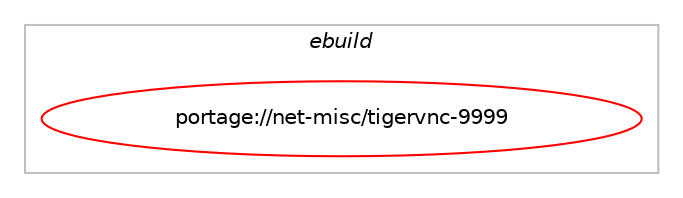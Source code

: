 digraph prolog {

# *************
# Graph options
# *************

newrank=true;
concentrate=true;
compound=true;
graph [rankdir=LR,fontname=Helvetica,fontsize=10,ranksep=1.5];#, ranksep=2.5, nodesep=0.2];
edge  [arrowhead=vee];
node  [fontname=Helvetica,fontsize=10];

# **********
# The ebuild
# **********

subgraph cluster_leftcol {
color=gray;
label=<<i>ebuild</i>>;
id [label="portage://net-misc/tigervnc-9999", color=red, width=4, href="../net-misc/tigervnc-9999.svg"];
}

# ****************
# The dependencies
# ****************

subgraph cluster_midcol {
color=gray;
label=<<i>dependencies</i>>;
subgraph cluster_compile {
fillcolor="#eeeeee";
style=filled;
label=<<i>compile</i>>;
# *** BEGIN UNKNOWN DEPENDENCY TYPE (TODO) ***
# id -> equal(use_conditional_group(positive,drm,portage://net-misc/tigervnc-9999,[package_dependency(portage://net-misc/tigervnc-9999,install,no,x11-libs,libdrm,none,[,,],[],[])]))
# *** END UNKNOWN DEPENDENCY TYPE (TODO) ***

# *** BEGIN UNKNOWN DEPENDENCY TYPE (TODO) ***
# id -> equal(use_conditional_group(positive,gnutls,portage://net-misc/tigervnc-9999,[package_dependency(portage://net-misc/tigervnc-9999,install,no,net-libs,gnutls,none,[,,],any_same_slot,[])]))
# *** END UNKNOWN DEPENDENCY TYPE (TODO) ***

# *** BEGIN UNKNOWN DEPENDENCY TYPE (TODO) ***
# id -> equal(use_conditional_group(positive,java,portage://net-misc/tigervnc-9999,[package_dependency(portage://net-misc/tigervnc-9999,install,no,dev-java,java-config,greaterequal,[2.2.0,,-r3,2.2.0-r3],[],[])]))
# *** END UNKNOWN DEPENDENCY TYPE (TODO) ***

# *** BEGIN UNKNOWN DEPENDENCY TYPE (TODO) ***
# id -> equal(use_conditional_group(positive,java,portage://net-misc/tigervnc-9999,[package_dependency(portage://net-misc/tigervnc-9999,install,no,virtual,jdk,greaterequal,[1.8,,,1.8],any_different_slot,[])]))
# *** END UNKNOWN DEPENDENCY TYPE (TODO) ***

# *** BEGIN UNKNOWN DEPENDENCY TYPE (TODO) ***
# id -> equal(use_conditional_group(positive,nls,portage://net-misc/tigervnc-9999,[package_dependency(portage://net-misc/tigervnc-9999,install,no,virtual,libiconv,none,[,,],[],[])]))
# *** END UNKNOWN DEPENDENCY TYPE (TODO) ***

# *** BEGIN UNKNOWN DEPENDENCY TYPE (TODO) ***
# id -> equal(use_conditional_group(positive,server,portage://net-misc/tigervnc-9999,[package_dependency(portage://net-misc/tigervnc-9999,install,no,dev-libs,openssl,none,[,,],[slot(0),equal],[]),package_dependency(portage://net-misc/tigervnc-9999,install,no,sys-libs,pam,none,[,,],[],[]),package_dependency(portage://net-misc/tigervnc-9999,install,no,x11-libs,libXau,none,[,,],[],[]),package_dependency(portage://net-misc/tigervnc-9999,install,no,x11-libs,libXdamage,none,[,,],[],[]),package_dependency(portage://net-misc/tigervnc-9999,install,no,x11-libs,libXdmcp,none,[,,],[],[]),package_dependency(portage://net-misc/tigervnc-9999,install,no,x11-libs,libXfixes,none,[,,],[],[]),package_dependency(portage://net-misc/tigervnc-9999,install,no,x11-libs,libXfont2,none,[,,],[],[]),package_dependency(portage://net-misc/tigervnc-9999,install,no,x11-libs,libXtst,none,[,,],[],[]),package_dependency(portage://net-misc/tigervnc-9999,install,no,x11-libs,pixman,none,[,,],[],[]),package_dependency(portage://net-misc/tigervnc-9999,install,no,x11-apps,xauth,none,[,,],[],[]),package_dependency(portage://net-misc/tigervnc-9999,install,no,x11-apps,xinit,none,[,,],[],[]),package_dependency(portage://net-misc/tigervnc-9999,install,no,x11-apps,xkbcomp,none,[,,],[],[]),package_dependency(portage://net-misc/tigervnc-9999,install,no,x11-apps,xsetroot,none,[,,],[],[]),package_dependency(portage://net-misc/tigervnc-9999,install,no,x11-misc,xkeyboard-config,none,[,,],[],[]),use_conditional_group(positive,opengl,portage://net-misc/tigervnc-9999,[package_dependency(portage://net-misc/tigervnc-9999,install,no,media-libs,libglvnd,none,[,,],[],[use(enable(X),none)])]),package_dependency(portage://net-misc/tigervnc-9999,install,weak,net-misc,turbovnc,none,[,,],[],[use(enable(server),none)])]))
# *** END UNKNOWN DEPENDENCY TYPE (TODO) ***

# *** BEGIN UNKNOWN DEPENDENCY TYPE (TODO) ***
# id -> equal(use_conditional_group(positive,server,portage://net-misc/tigervnc-9999,[package_dependency(portage://net-misc/tigervnc-9999,install,no,media-fonts,font-util,none,[,,],[],[]),package_dependency(portage://net-misc/tigervnc-9999,install,no,x11-base,xorg-proto,none,[,,],[],[]),package_dependency(portage://net-misc/tigervnc-9999,install,no,x11-libs,libxcvt,none,[,,],[],[]),package_dependency(portage://net-misc/tigervnc-9999,install,no,x11-libs,libXi,none,[,,],[],[]),package_dependency(portage://net-misc/tigervnc-9999,install,no,x11-libs,libxkbfile,none,[,,],[],[]),package_dependency(portage://net-misc/tigervnc-9999,install,no,x11-libs,libXrender,none,[,,],[],[]),package_dependency(portage://net-misc/tigervnc-9999,install,no,x11-libs,xtrans,none,[,,],[],[]),package_dependency(portage://net-misc/tigervnc-9999,install,no,x11-misc,util-macros,none,[,,],[],[]),use_conditional_group(positive,opengl,portage://net-misc/tigervnc-9999,[package_dependency(portage://net-misc/tigervnc-9999,install,no,media-libs,mesa,none,[,,],[],[])])]))
# *** END UNKNOWN DEPENDENCY TYPE (TODO) ***

# *** BEGIN UNKNOWN DEPENDENCY TYPE (TODO) ***
# id -> equal(use_conditional_group(positive,viewer,portage://net-misc/tigervnc-9999,[package_dependency(portage://net-misc/tigervnc-9999,install,no,media-video,ffmpeg,none,[,,],any_same_slot,[]),package_dependency(portage://net-misc/tigervnc-9999,install,no,x11-libs,fltk,none,[,,],[slot(1)],[]),package_dependency(portage://net-misc/tigervnc-9999,install,no,x11-libs,libXi,none,[,,],[],[]),package_dependency(portage://net-misc/tigervnc-9999,install,no,x11-libs,libXrender,none,[,,],[],[]),package_dependency(portage://net-misc/tigervnc-9999,install,weak,net-misc,turbovnc,none,[,,],[],[use(enable(viewer),none)])]))
# *** END UNKNOWN DEPENDENCY TYPE (TODO) ***

# *** BEGIN UNKNOWN DEPENDENCY TYPE (TODO) ***
# id -> equal(package_dependency(portage://net-misc/tigervnc-9999,install,no,dev-libs,gmp,none,[,,],any_same_slot,[]))
# *** END UNKNOWN DEPENDENCY TYPE (TODO) ***

# *** BEGIN UNKNOWN DEPENDENCY TYPE (TODO) ***
# id -> equal(package_dependency(portage://net-misc/tigervnc-9999,install,no,dev-libs,nettle,none,[,,],any_same_slot,[]))
# *** END UNKNOWN DEPENDENCY TYPE (TODO) ***

# *** BEGIN UNKNOWN DEPENDENCY TYPE (TODO) ***
# id -> equal(package_dependency(portage://net-misc/tigervnc-9999,install,no,media-libs,libjpeg-turbo,none,[,,],any_same_slot,[]))
# *** END UNKNOWN DEPENDENCY TYPE (TODO) ***

# *** BEGIN UNKNOWN DEPENDENCY TYPE (TODO) ***
# id -> equal(package_dependency(portage://net-misc/tigervnc-9999,install,no,sys-libs,zlib,none,[,,],any_same_slot,[]))
# *** END UNKNOWN DEPENDENCY TYPE (TODO) ***

# *** BEGIN UNKNOWN DEPENDENCY TYPE (TODO) ***
# id -> equal(package_dependency(portage://net-misc/tigervnc-9999,install,no,x11-libs,libX11,none,[,,],[],[]))
# *** END UNKNOWN DEPENDENCY TYPE (TODO) ***

# *** BEGIN UNKNOWN DEPENDENCY TYPE (TODO) ***
# id -> equal(package_dependency(portage://net-misc/tigervnc-9999,install,no,x11-libs,libXext,none,[,,],[],[]))
# *** END UNKNOWN DEPENDENCY TYPE (TODO) ***

# *** BEGIN UNKNOWN DEPENDENCY TYPE (TODO) ***
# id -> equal(package_dependency(portage://net-misc/tigervnc-9999,install,no,x11-libs,libXrandr,none,[,,],[],[]))
# *** END UNKNOWN DEPENDENCY TYPE (TODO) ***

# *** BEGIN UNKNOWN DEPENDENCY TYPE (TODO) ***
# id -> equal(package_dependency(portage://net-misc/tigervnc-9999,install,no,x11-libs,pixman,none,[,,],[],[]))
# *** END UNKNOWN DEPENDENCY TYPE (TODO) ***

}
subgraph cluster_compileandrun {
fillcolor="#eeeeee";
style=filled;
label=<<i>compile and run</i>>;
}
subgraph cluster_run {
fillcolor="#eeeeee";
style=filled;
label=<<i>run</i>>;
# *** BEGIN UNKNOWN DEPENDENCY TYPE (TODO) ***
# id -> equal(use_conditional_group(positive,gnutls,portage://net-misc/tigervnc-9999,[package_dependency(portage://net-misc/tigervnc-9999,run,no,net-libs,gnutls,none,[,,],any_same_slot,[])]))
# *** END UNKNOWN DEPENDENCY TYPE (TODO) ***

# *** BEGIN UNKNOWN DEPENDENCY TYPE (TODO) ***
# id -> equal(use_conditional_group(positive,java,portage://net-misc/tigervnc-9999,[package_dependency(portage://net-misc/tigervnc-9999,run,no,dev-java,java-config,greaterequal,[2.2.0,,-r3,2.2.0-r3],[],[])]))
# *** END UNKNOWN DEPENDENCY TYPE (TODO) ***

# *** BEGIN UNKNOWN DEPENDENCY TYPE (TODO) ***
# id -> equal(use_conditional_group(positive,java,portage://net-misc/tigervnc-9999,[package_dependency(portage://net-misc/tigervnc-9999,run,no,virtual,jre,greaterequal,[1.8,,,1.8],any_different_slot,[])]))
# *** END UNKNOWN DEPENDENCY TYPE (TODO) ***

# *** BEGIN UNKNOWN DEPENDENCY TYPE (TODO) ***
# id -> equal(use_conditional_group(positive,nls,portage://net-misc/tigervnc-9999,[package_dependency(portage://net-misc/tigervnc-9999,run,no,virtual,libiconv,none,[,,],[],[])]))
# *** END UNKNOWN DEPENDENCY TYPE (TODO) ***

# *** BEGIN UNKNOWN DEPENDENCY TYPE (TODO) ***
# id -> equal(use_conditional_group(positive,server,portage://net-misc/tigervnc-9999,[package_dependency(portage://net-misc/tigervnc-9999,run,no,dev-lang,perl,none,[,,],[],[])]))
# *** END UNKNOWN DEPENDENCY TYPE (TODO) ***

# *** BEGIN UNKNOWN DEPENDENCY TYPE (TODO) ***
# id -> equal(use_conditional_group(positive,server,portage://net-misc/tigervnc-9999,[package_dependency(portage://net-misc/tigervnc-9999,run,no,dev-libs,openssl,none,[,,],[slot(0),equal],[]),package_dependency(portage://net-misc/tigervnc-9999,run,no,sys-libs,pam,none,[,,],[],[]),package_dependency(portage://net-misc/tigervnc-9999,run,no,x11-libs,libXau,none,[,,],[],[]),package_dependency(portage://net-misc/tigervnc-9999,run,no,x11-libs,libXdamage,none,[,,],[],[]),package_dependency(portage://net-misc/tigervnc-9999,run,no,x11-libs,libXdmcp,none,[,,],[],[]),package_dependency(portage://net-misc/tigervnc-9999,run,no,x11-libs,libXfixes,none,[,,],[],[]),package_dependency(portage://net-misc/tigervnc-9999,run,no,x11-libs,libXfont2,none,[,,],[],[]),package_dependency(portage://net-misc/tigervnc-9999,run,no,x11-libs,libXtst,none,[,,],[],[]),package_dependency(portage://net-misc/tigervnc-9999,run,no,x11-libs,pixman,none,[,,],[],[]),package_dependency(portage://net-misc/tigervnc-9999,run,no,x11-apps,xauth,none,[,,],[],[]),package_dependency(portage://net-misc/tigervnc-9999,run,no,x11-apps,xinit,none,[,,],[],[]),package_dependency(portage://net-misc/tigervnc-9999,run,no,x11-apps,xkbcomp,none,[,,],[],[]),package_dependency(portage://net-misc/tigervnc-9999,run,no,x11-apps,xsetroot,none,[,,],[],[]),package_dependency(portage://net-misc/tigervnc-9999,run,no,x11-misc,xkeyboard-config,none,[,,],[],[]),use_conditional_group(positive,opengl,portage://net-misc/tigervnc-9999,[package_dependency(portage://net-misc/tigervnc-9999,run,no,media-libs,libglvnd,none,[,,],[],[use(enable(X),none)])]),package_dependency(portage://net-misc/tigervnc-9999,run,weak,net-misc,turbovnc,none,[,,],[],[use(enable(server),none)])]))
# *** END UNKNOWN DEPENDENCY TYPE (TODO) ***

# *** BEGIN UNKNOWN DEPENDENCY TYPE (TODO) ***
# id -> equal(use_conditional_group(positive,viewer,portage://net-misc/tigervnc-9999,[package_dependency(portage://net-misc/tigervnc-9999,run,no,media-video,ffmpeg,none,[,,],any_same_slot,[]),package_dependency(portage://net-misc/tigervnc-9999,run,no,x11-libs,fltk,none,[,,],[slot(1)],[]),package_dependency(portage://net-misc/tigervnc-9999,run,no,x11-libs,libXi,none,[,,],[],[]),package_dependency(portage://net-misc/tigervnc-9999,run,no,x11-libs,libXrender,none,[,,],[],[]),package_dependency(portage://net-misc/tigervnc-9999,run,weak,net-misc,turbovnc,none,[,,],[],[use(enable(viewer),none)])]))
# *** END UNKNOWN DEPENDENCY TYPE (TODO) ***

# *** BEGIN UNKNOWN DEPENDENCY TYPE (TODO) ***
# id -> equal(package_dependency(portage://net-misc/tigervnc-9999,run,no,dev-libs,gmp,none,[,,],any_same_slot,[]))
# *** END UNKNOWN DEPENDENCY TYPE (TODO) ***

# *** BEGIN UNKNOWN DEPENDENCY TYPE (TODO) ***
# id -> equal(package_dependency(portage://net-misc/tigervnc-9999,run,no,dev-libs,nettle,none,[,,],any_same_slot,[]))
# *** END UNKNOWN DEPENDENCY TYPE (TODO) ***

# *** BEGIN UNKNOWN DEPENDENCY TYPE (TODO) ***
# id -> equal(package_dependency(portage://net-misc/tigervnc-9999,run,no,media-libs,libjpeg-turbo,none,[,,],any_same_slot,[]))
# *** END UNKNOWN DEPENDENCY TYPE (TODO) ***

# *** BEGIN UNKNOWN DEPENDENCY TYPE (TODO) ***
# id -> equal(package_dependency(portage://net-misc/tigervnc-9999,run,no,sys-libs,zlib,none,[,,],any_same_slot,[]))
# *** END UNKNOWN DEPENDENCY TYPE (TODO) ***

# *** BEGIN UNKNOWN DEPENDENCY TYPE (TODO) ***
# id -> equal(package_dependency(portage://net-misc/tigervnc-9999,run,no,x11-libs,libX11,none,[,,],[],[]))
# *** END UNKNOWN DEPENDENCY TYPE (TODO) ***

# *** BEGIN UNKNOWN DEPENDENCY TYPE (TODO) ***
# id -> equal(package_dependency(portage://net-misc/tigervnc-9999,run,no,x11-libs,libXext,none,[,,],[],[]))
# *** END UNKNOWN DEPENDENCY TYPE (TODO) ***

# *** BEGIN UNKNOWN DEPENDENCY TYPE (TODO) ***
# id -> equal(package_dependency(portage://net-misc/tigervnc-9999,run,no,x11-libs,libXrandr,none,[,,],[],[]))
# *** END UNKNOWN DEPENDENCY TYPE (TODO) ***

# *** BEGIN UNKNOWN DEPENDENCY TYPE (TODO) ***
# id -> equal(package_dependency(portage://net-misc/tigervnc-9999,run,no,x11-libs,pixman,none,[,,],[],[]))
# *** END UNKNOWN DEPENDENCY TYPE (TODO) ***

}
}

# **************
# The candidates
# **************

subgraph cluster_choices {
rank=same;
color=gray;
label=<<i>candidates</i>>;

}

}

